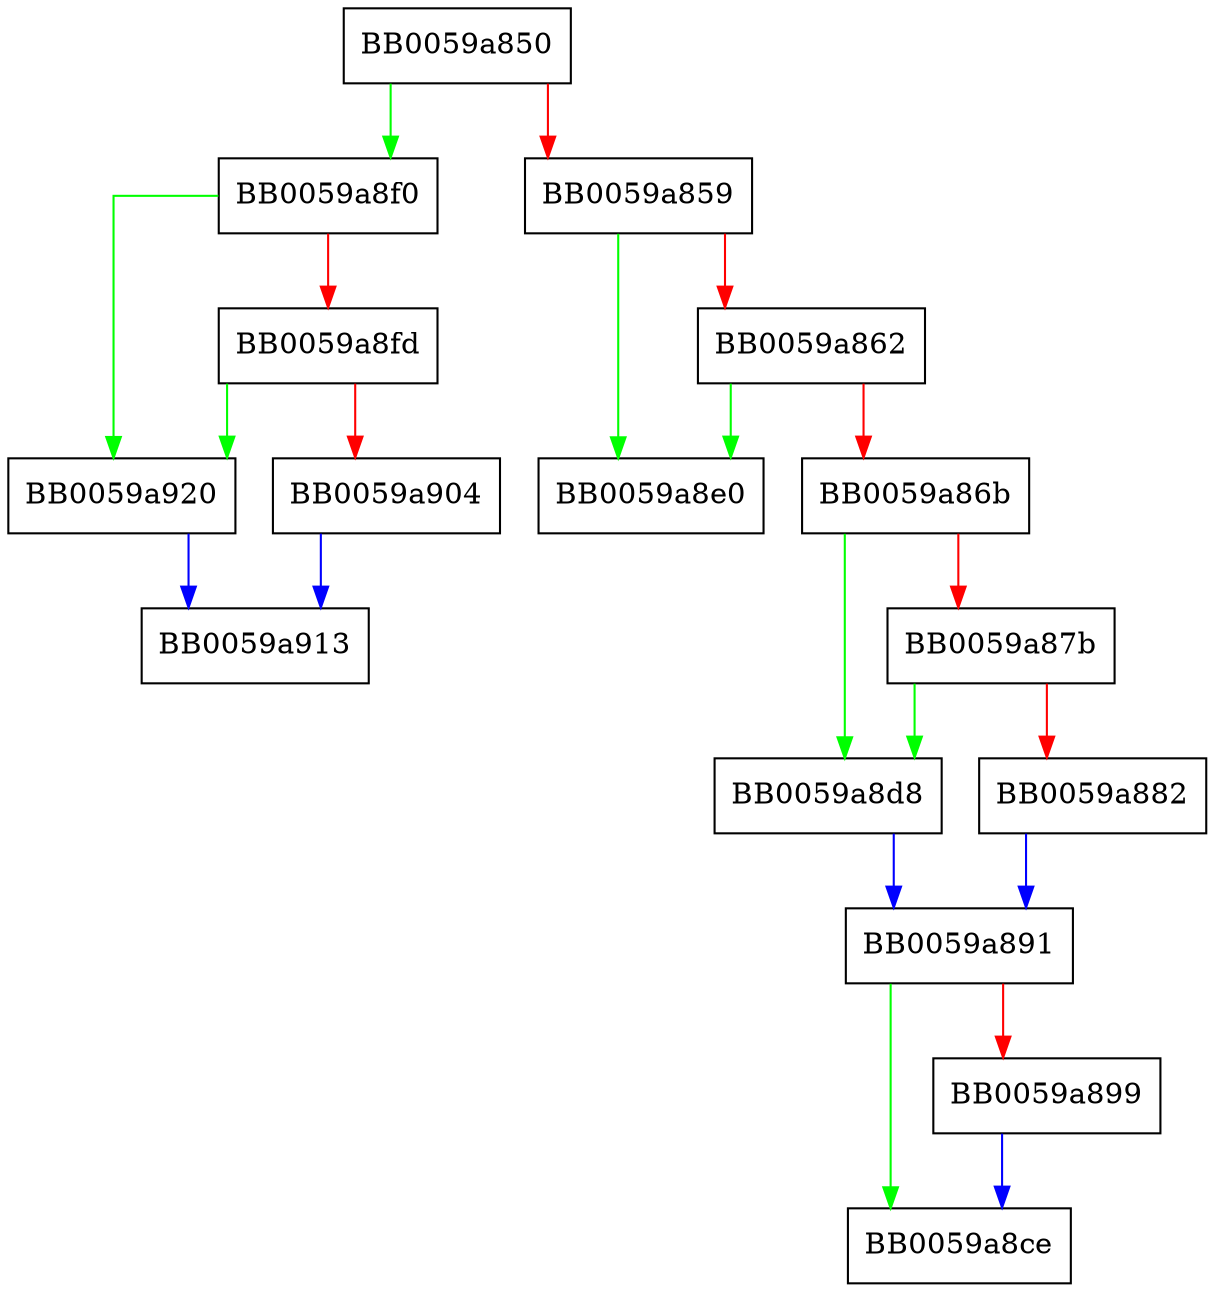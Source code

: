 digraph ecx_get_priv_key {
  node [shape="box"];
  graph [splines=ortho];
  BB0059a850 -> BB0059a8f0 [color="green"];
  BB0059a850 -> BB0059a859 [color="red"];
  BB0059a859 -> BB0059a8e0 [color="green"];
  BB0059a859 -> BB0059a862 [color="red"];
  BB0059a862 -> BB0059a8e0 [color="green"];
  BB0059a862 -> BB0059a86b [color="red"];
  BB0059a86b -> BB0059a8d8 [color="green"];
  BB0059a86b -> BB0059a87b [color="red"];
  BB0059a87b -> BB0059a8d8 [color="green"];
  BB0059a87b -> BB0059a882 [color="red"];
  BB0059a882 -> BB0059a891 [color="blue"];
  BB0059a891 -> BB0059a8ce [color="green"];
  BB0059a891 -> BB0059a899 [color="red"];
  BB0059a899 -> BB0059a8ce [color="blue"];
  BB0059a8d8 -> BB0059a891 [color="blue"];
  BB0059a8f0 -> BB0059a920 [color="green"];
  BB0059a8f0 -> BB0059a8fd [color="red"];
  BB0059a8fd -> BB0059a920 [color="green"];
  BB0059a8fd -> BB0059a904 [color="red"];
  BB0059a904 -> BB0059a913 [color="blue"];
  BB0059a920 -> BB0059a913 [color="blue"];
}